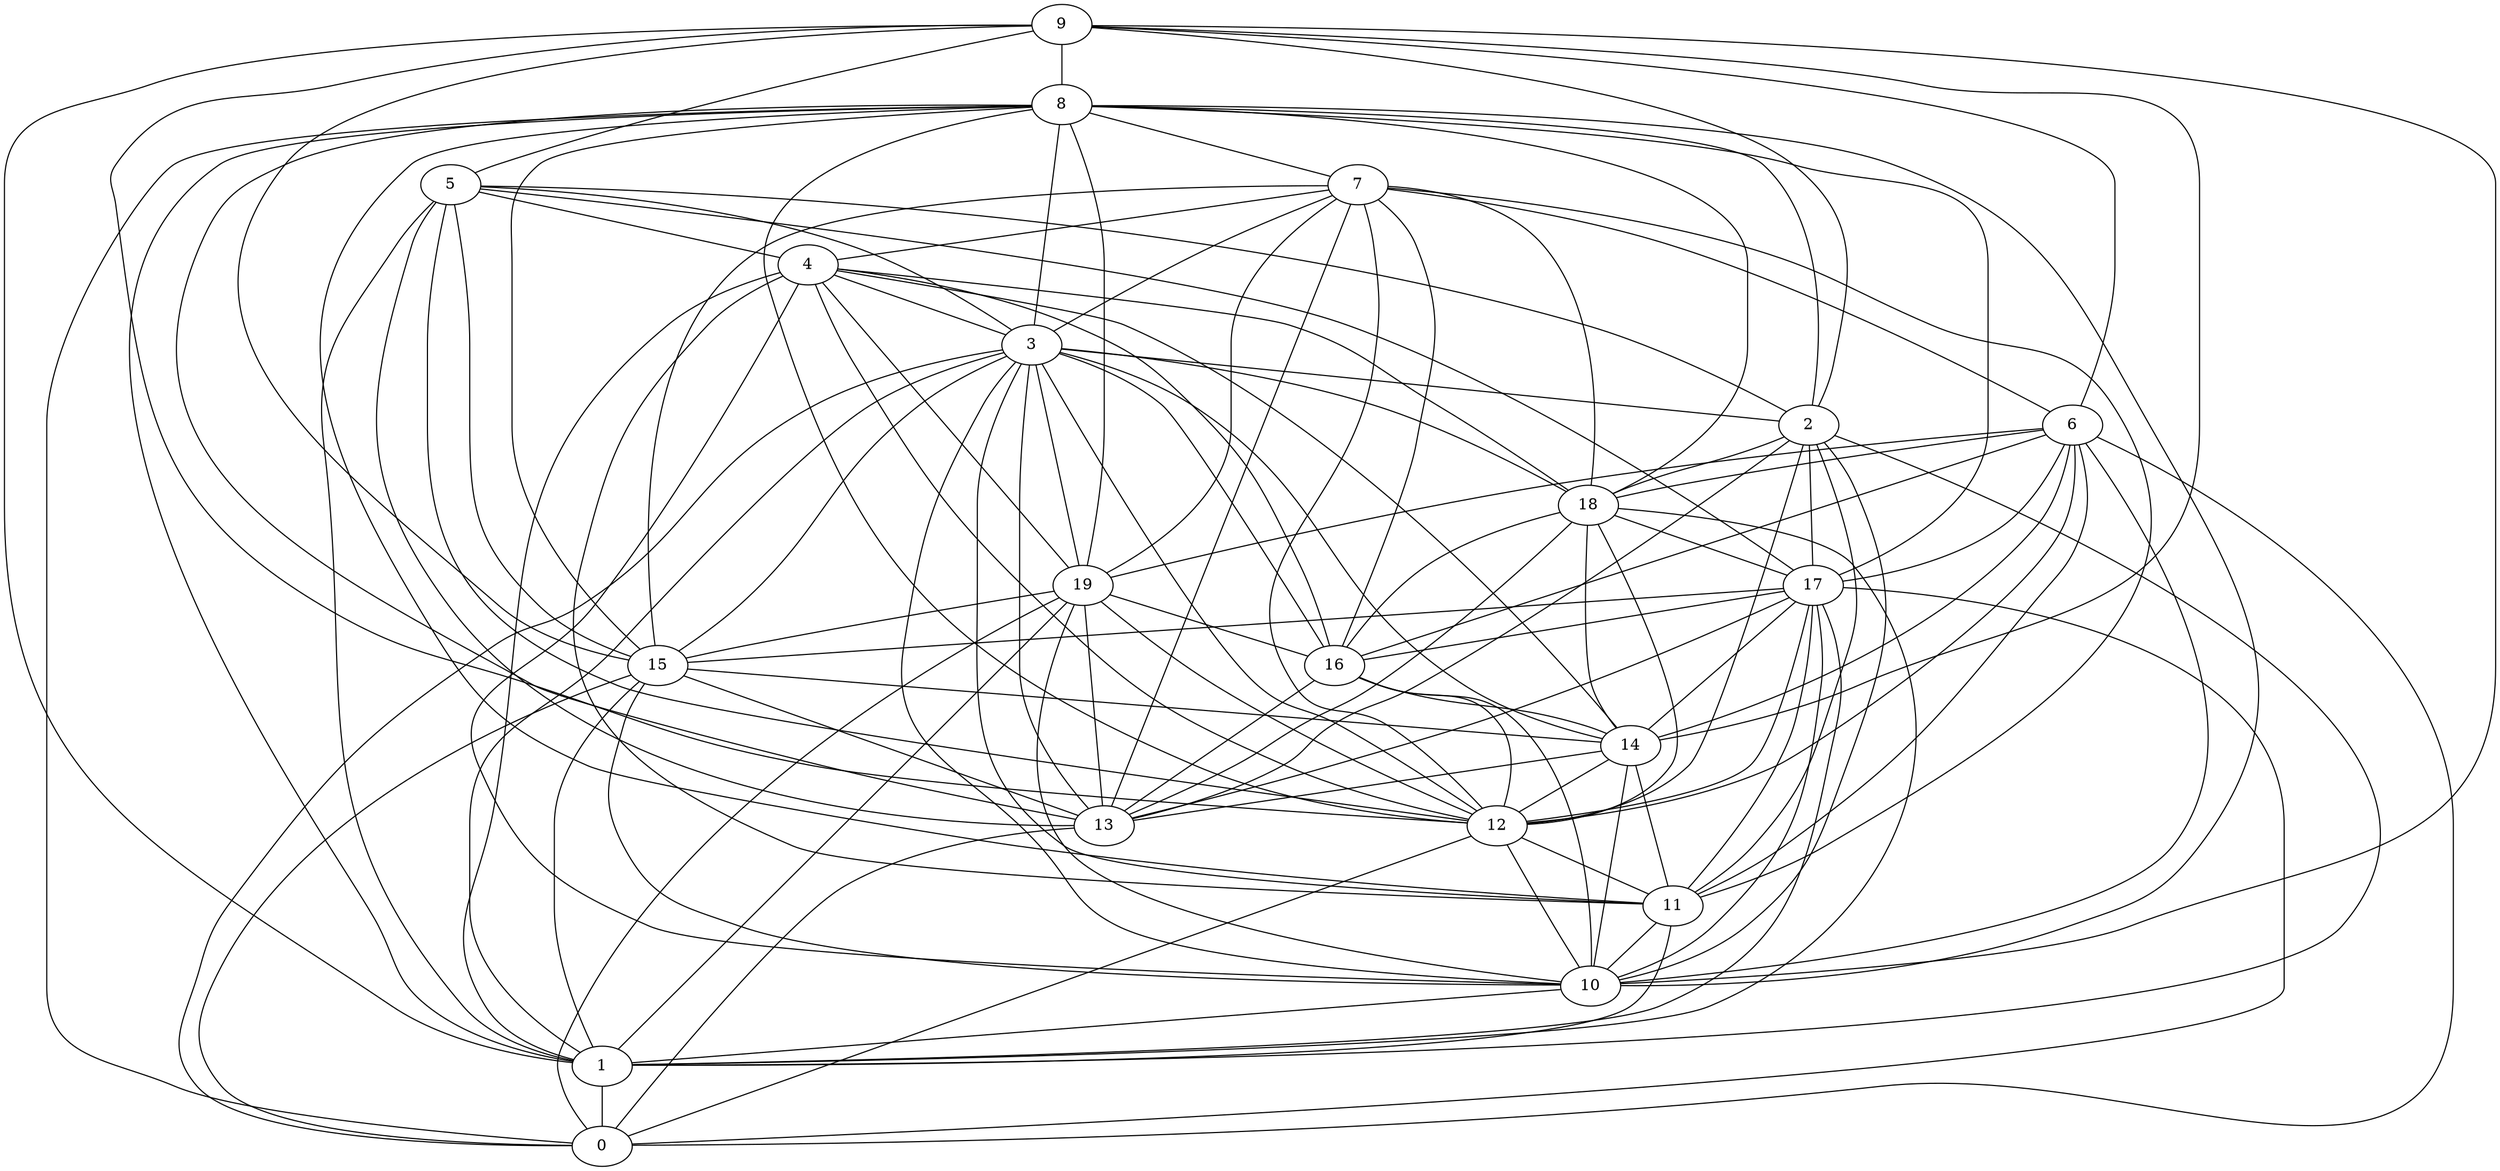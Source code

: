 digraph GG_graph {

subgraph G_graph {
edge [color = black]
"14" -> "12" [dir = none]
"14" -> "13" [dir = none]
"2" -> "17" [dir = none]
"2" -> "10" [dir = none]
"2" -> "18" [dir = none]
"2" -> "1" [dir = none]
"5" -> "1" [dir = none]
"5" -> "3" [dir = none]
"5" -> "4" [dir = none]
"5" -> "15" [dir = none]
"16" -> "14" [dir = none]
"16" -> "12" [dir = none]
"16" -> "10" [dir = none]
"3" -> "2" [dir = none]
"3" -> "19" [dir = none]
"3" -> "14" [dir = none]
"3" -> "11" [dir = none]
"3" -> "1" [dir = none]
"3" -> "18" [dir = none]
"3" -> "0" [dir = none]
"15" -> "13" [dir = none]
"15" -> "14" [dir = none]
"15" -> "10" [dir = none]
"4" -> "14" [dir = none]
"4" -> "10" [dir = none]
"4" -> "1" [dir = none]
"8" -> "7" [dir = none]
"8" -> "19" [dir = none]
"8" -> "3" [dir = none]
"8" -> "0" [dir = none]
"8" -> "10" [dir = none]
"8" -> "15" [dir = none]
"8" -> "17" [dir = none]
"7" -> "6" [dir = none]
"7" -> "3" [dir = none]
"17" -> "1" [dir = none]
"17" -> "10" [dir = none]
"17" -> "0" [dir = none]
"17" -> "14" [dir = none]
"17" -> "12" [dir = none]
"9" -> "2" [dir = none]
"9" -> "15" [dir = none]
"9" -> "10" [dir = none]
"6" -> "12" [dir = none]
"6" -> "18" [dir = none]
"6" -> "14" [dir = none]
"6" -> "19" [dir = none]
"19" -> "13" [dir = none]
"19" -> "1" [dir = none]
"19" -> "15" [dir = none]
"19" -> "10" [dir = none]
"19" -> "0" [dir = none]
"12" -> "11" [dir = none]
"12" -> "0" [dir = none]
"18" -> "17" [dir = none]
"18" -> "1" [dir = none]
"11" -> "1" [dir = none]
"7" -> "19" [dir = none]
"4" -> "19" [dir = none]
"1" -> "0" [dir = none]
"5" -> "2" [dir = none]
"7" -> "11" [dir = none]
"4" -> "16" [dir = none]
"7" -> "13" [dir = none]
"5" -> "17" [dir = none]
"17" -> "16" [dir = none]
"5" -> "13" [dir = none]
"2" -> "11" [dir = none]
"6" -> "16" [dir = none]
"6" -> "10" [dir = none]
"8" -> "13" [dir = none]
"3" -> "12" [dir = none]
"7" -> "18" [dir = none]
"8" -> "12" [dir = none]
"18" -> "16" [dir = none]
"9" -> "14" [dir = none]
"11" -> "10" [dir = none]
"3" -> "16" [dir = none]
"15" -> "1" [dir = none]
"19" -> "12" [dir = none]
"10" -> "1" [dir = none]
"18" -> "14" [dir = none]
"15" -> "0" [dir = none]
"7" -> "12" [dir = none]
"19" -> "16" [dir = none]
"14" -> "11" [dir = none]
"8" -> "2" [dir = none]
"4" -> "12" [dir = none]
"16" -> "13" [dir = none]
"9" -> "12" [dir = none]
"5" -> "12" [dir = none]
"7" -> "15" [dir = none]
"2" -> "12" [dir = none]
"13" -> "0" [dir = none]
"6" -> "17" [dir = none]
"8" -> "11" [dir = none]
"9" -> "5" [dir = none]
"7" -> "16" [dir = none]
"6" -> "11" [dir = none]
"4" -> "11" [dir = none]
"17" -> "11" [dir = none]
"17" -> "15" [dir = none]
"8" -> "1" [dir = none]
"4" -> "3" [dir = none]
"4" -> "18" [dir = none]
"9" -> "6" [dir = none]
"9" -> "8" [dir = none]
"2" -> "13" [dir = none]
"3" -> "15" [dir = none]
"14" -> "10" [dir = none]
"3" -> "13" [dir = none]
"7" -> "4" [dir = none]
"6" -> "0" [dir = none]
"18" -> "12" [dir = none]
"12" -> "10" [dir = none]
"9" -> "1" [dir = none]
"3" -> "10" [dir = none]
"8" -> "18" [dir = none]
"18" -> "13" [dir = none]
"17" -> "13" [dir = none]
}

}
